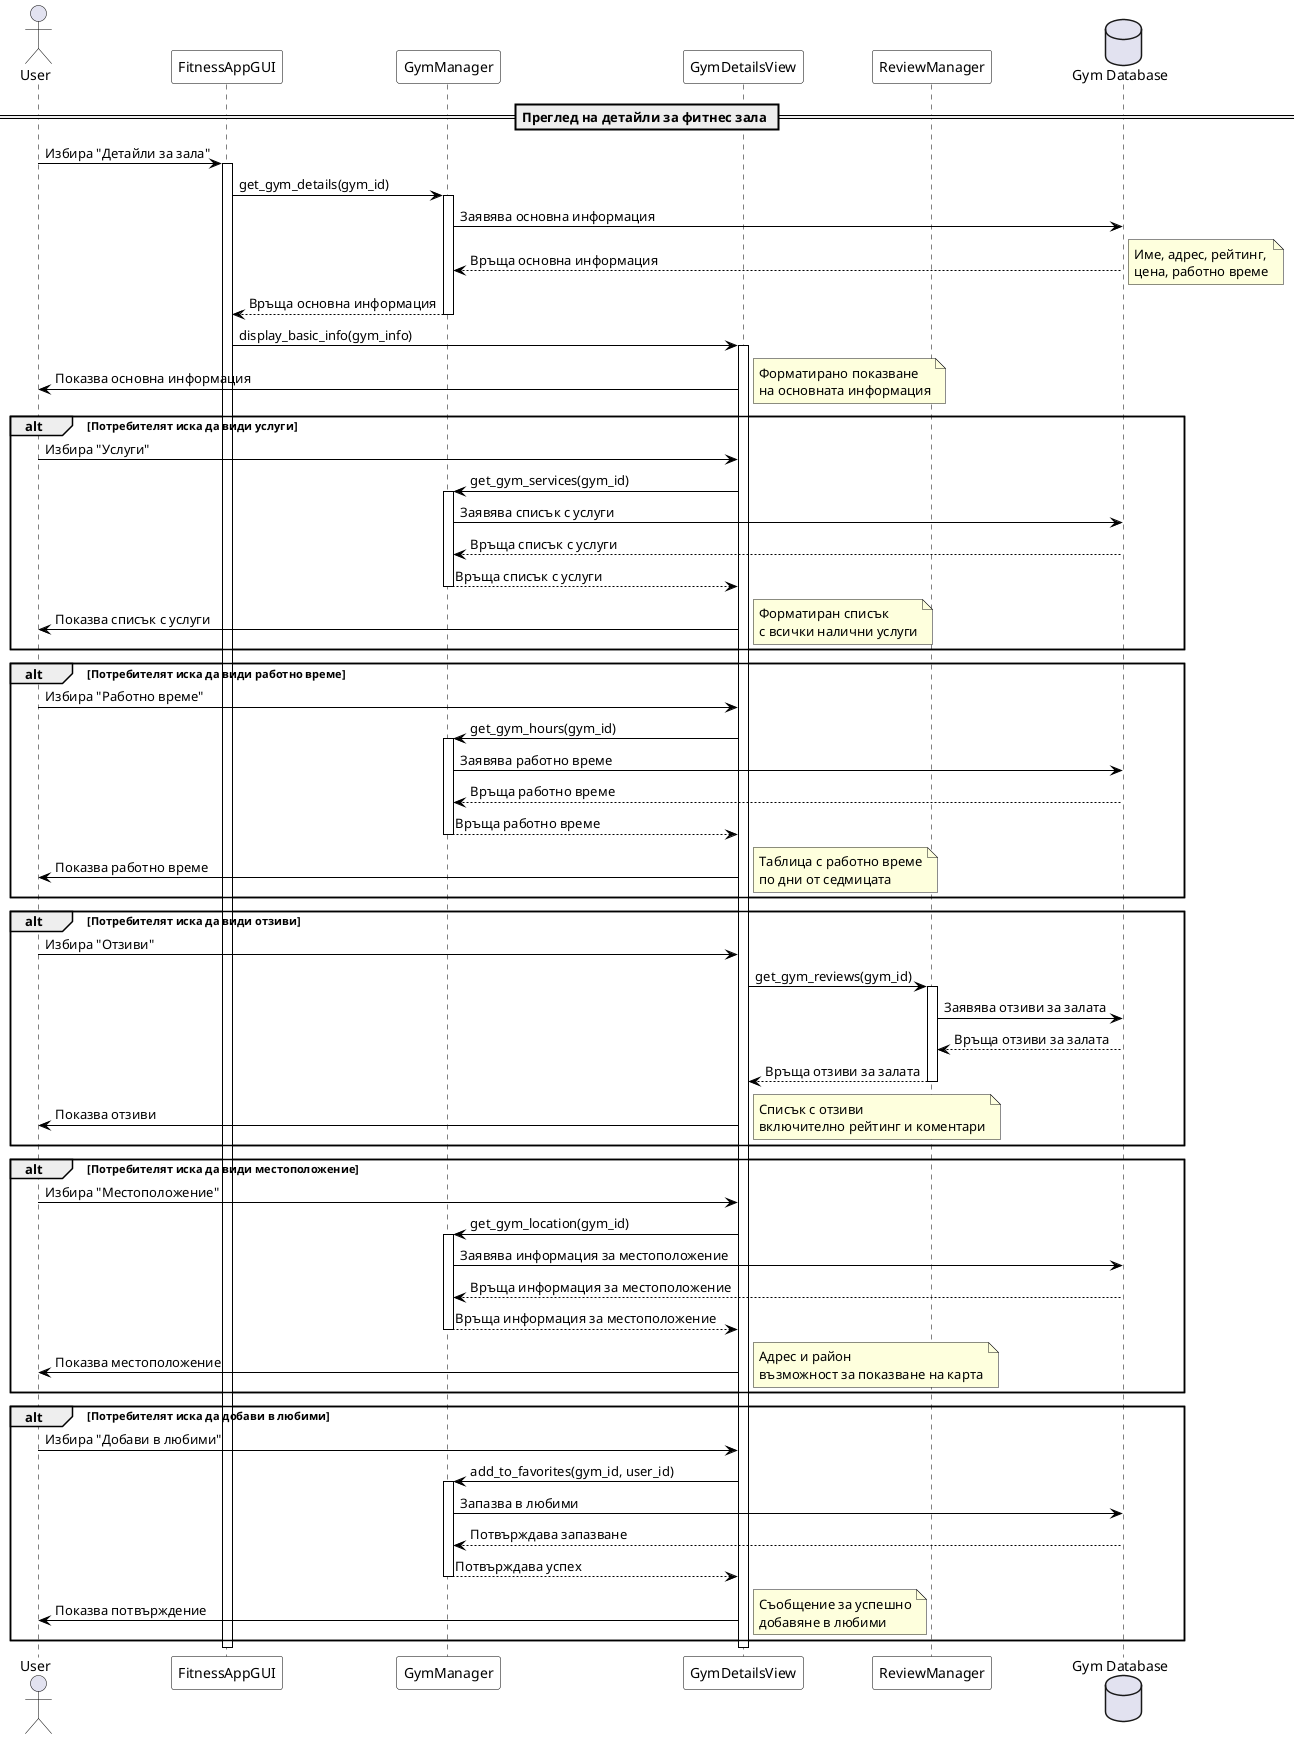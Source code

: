 @startuml Gym Details Sequence Diagram

' Стилове
skinparam sequence {
  ArrowColor Black
  ActorBorderColor Black
  LifeLineBorderColor Black
  ParticipantBorderColor Black
  ParticipantBackgroundColor White
}

' Участници
actor User
participant "FitnessAppGUI" as GUI
participant "GymManager" as GM
participant "GymDetailsView" as GDV
participant "ReviewManager" as RM
database "Gym Database" as DB

' Сценарий
== Преглед на детайли за фитнес зала ==

User -> GUI: Избира "Детайли за зала"
activate GUI

GUI -> GM: get_gym_details(gym_id)
activate GM

GM -> DB: Заявява основна информация
DB --> GM: Връща основна информация
note right: Име, адрес, рейтинг,\nцена, работно време

GM --> GUI: Връща основна информация
deactivate GM

GUI -> GDV: display_basic_info(gym_info)
activate GDV

GDV -> User: Показва основна информация
note right: Форматирано показване\nна основната информация

alt Потребителят иска да види услуги
    User -> GDV: Избира "Услуги"
    GDV -> GM: get_gym_services(gym_id)
    activate GM
    
    GM -> DB: Заявява списък с услуги
    DB --> GM: Връща списък с услуги
    
    GM --> GDV: Връща списък с услуги
    deactivate GM
    
    GDV -> User: Показва списък с услуги
    note right: Форматиран списък\nс всички налични услуги
end

alt Потребителят иска да види работно време
    User -> GDV: Избира "Работно време"
    GDV -> GM: get_gym_hours(gym_id)
    activate GM
    
    GM -> DB: Заявява работно време
    DB --> GM: Връща работно време
    
    GM --> GDV: Връща работно време
    deactivate GM
    
    GDV -> User: Показва работно време
    note right: Таблица с работно време\nпо дни от седмицата
end

alt Потребителят иска да види отзиви
    User -> GDV: Избира "Отзиви"
    GDV -> RM: get_gym_reviews(gym_id)
    activate RM
    
    RM -> DB: Заявява отзиви за залата
    DB --> RM: Връща отзиви за залата
    
    RM --> GDV: Връща отзиви за залата
    deactivate RM
    
    GDV -> User: Показва отзиви
    note right: Списък с отзиви\nвключително рейтинг и коментари
end

alt Потребителят иска да види местоположение
    User -> GDV: Избира "Местоположение"
    GDV -> GM: get_gym_location(gym_id)
    activate GM
    
    GM -> DB: Заявява информация за местоположение
    DB --> GM: Връща информация за местоположение
    
    GM --> GDV: Връща информация за местоположение
    deactivate GM
    
    GDV -> User: Показва местоположение
    note right: Адрес и район\nвъзможност за показване на карта
end

alt Потребителят иска да добави в любими
    User -> GDV: Избира "Добави в любими"
    GDV -> GM: add_to_favorites(gym_id, user_id)
    activate GM
    
    GM -> DB: Запазва в любими
    DB --> GM: Потвърждава запазване
    
    GM --> GDV: Потвърждава успех
    deactivate GM
    
    GDV -> User: Показва потвърждение
    note right: Съобщение за успешно\nдобавяне в любими
end

deactivate GDV
deactivate GUI

@enduml 
